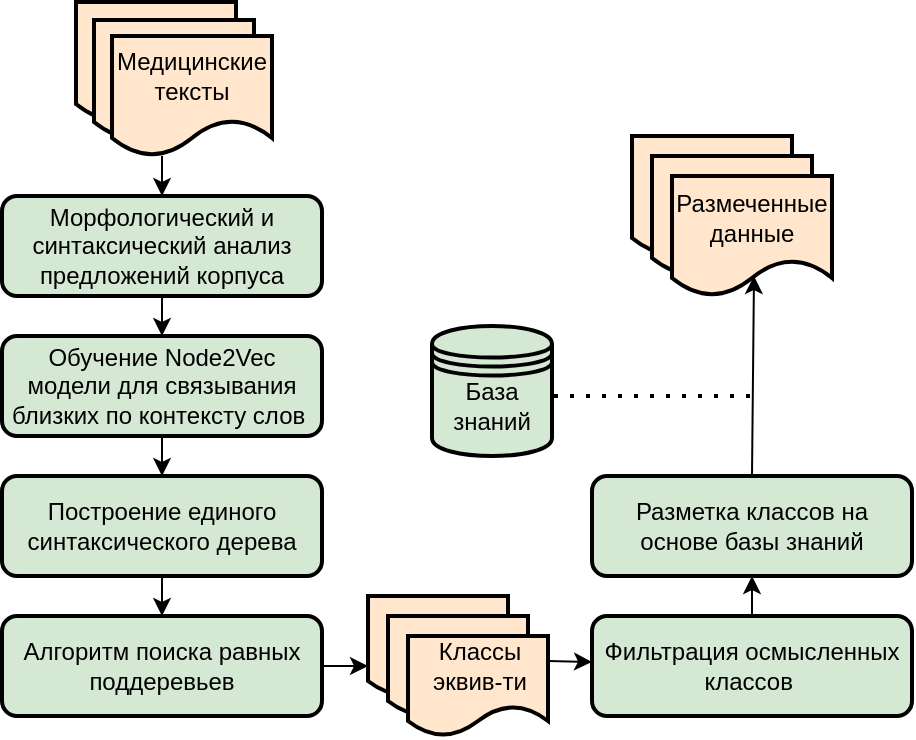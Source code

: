 <mxfile version="14.4.3" type="github"><diagram id="hcwDwXy5QCsGlk4QCSgH" name="Page-1"><mxGraphModel dx="1422" dy="771" grid="0" gridSize="10" guides="1" tooltips="1" connect="1" arrows="1" fold="1" page="1" pageScale="1" pageWidth="850" pageHeight="1100" background="#FFFFFF" math="0" shadow="0"><root><mxCell id="0"/><mxCell id="1" parent="0"/><mxCell id="S_BIkP1LiVGKY7Be4vkn-1" value="Морфологический и синтаксический анализ предложений корпуса" style="rounded=1;whiteSpace=wrap;html=1;fillColor=#d5e8d4;strokeWidth=2;" vertex="1" parent="1"><mxGeometry x="195" y="230" width="160" height="50" as="geometry"/></mxCell><mxCell id="S_BIkP1LiVGKY7Be4vkn-3" value="Обучение Node2Vec модели для связывания близких по контексту слов&amp;nbsp;" style="rounded=1;whiteSpace=wrap;html=1;fillColor=#d5e8d4;strokeWidth=2;" vertex="1" parent="1"><mxGeometry x="195" y="300" width="160" height="50" as="geometry"/></mxCell><mxCell id="S_BIkP1LiVGKY7Be4vkn-4" value="Построение единого синтаксического дерева" style="rounded=1;whiteSpace=wrap;html=1;fillColor=#d5e8d4;strokeWidth=2;" vertex="1" parent="1"><mxGeometry x="195" y="370" width="160" height="50" as="geometry"/></mxCell><mxCell id="S_BIkP1LiVGKY7Be4vkn-20" style="edgeStyle=orthogonalEdgeStyle;rounded=0;orthogonalLoop=1;jettySize=auto;html=1;exitX=0.5;exitY=1;exitDx=0;exitDy=0;exitPerimeter=0;" edge="1" parent="1"><mxGeometry relative="1" as="geometry"><mxPoint x="275" y="230" as="targetPoint"/><mxPoint x="275" y="210" as="sourcePoint"/></mxGeometry></mxCell><mxCell id="S_BIkP1LiVGKY7Be4vkn-28" style="edgeStyle=orthogonalEdgeStyle;rounded=0;orthogonalLoop=1;jettySize=auto;html=1;exitX=0.5;exitY=1;exitDx=0;exitDy=0;" edge="1" parent="1" source="S_BIkP1LiVGKY7Be4vkn-1"><mxGeometry relative="1" as="geometry"><mxPoint x="275" y="300" as="targetPoint"/><mxPoint x="285" y="220" as="sourcePoint"/></mxGeometry></mxCell><mxCell id="S_BIkP1LiVGKY7Be4vkn-30" value="" style="endArrow=classic;html=1;exitX=0.5;exitY=1;exitDx=0;exitDy=0;entryX=0.5;entryY=0;entryDx=0;entryDy=0;" edge="1" parent="1" source="S_BIkP1LiVGKY7Be4vkn-3" target="S_BIkP1LiVGKY7Be4vkn-4"><mxGeometry width="50" height="50" relative="1" as="geometry"><mxPoint x="690" y="400" as="sourcePoint"/><mxPoint x="740" y="350" as="targetPoint"/></mxGeometry></mxCell><mxCell id="S_BIkP1LiVGKY7Be4vkn-31" value="Алгоритм поиска равных поддеревьев" style="rounded=1;whiteSpace=wrap;html=1;fillColor=#d5e8d4;strokeWidth=2;" vertex="1" parent="1"><mxGeometry x="195" y="440" width="160" height="50" as="geometry"/></mxCell><mxCell id="S_BIkP1LiVGKY7Be4vkn-34" value="" style="shape=document;whiteSpace=wrap;html=1;boundedLbl=1;fillColor=#ffe6cc;perimeterSpacing=4;strokeWidth=2;" vertex="1" parent="1"><mxGeometry x="232" y="133" width="80" height="60" as="geometry"/></mxCell><mxCell id="S_BIkP1LiVGKY7Be4vkn-35" value="" style="shape=document;whiteSpace=wrap;html=1;boundedLbl=1;fillColor=#ffe6cc;perimeterSpacing=4;strokeWidth=2;" vertex="1" parent="1"><mxGeometry x="241" y="142" width="80" height="60" as="geometry"/></mxCell><mxCell id="S_BIkP1LiVGKY7Be4vkn-36" value="" style="shape=document;whiteSpace=wrap;html=1;boundedLbl=1;fillColor=#ffe6cc;perimeterSpacing=4;strokeWidth=2;" vertex="1" parent="1"><mxGeometry x="250" y="150" width="80" height="60" as="geometry"/></mxCell><mxCell id="S_BIkP1LiVGKY7Be4vkn-39" value="" style="endArrow=classic;html=1;exitX=0.5;exitY=1;exitDx=0;exitDy=0;entryX=0.5;entryY=0;entryDx=0;entryDy=0;" edge="1" parent="1" source="S_BIkP1LiVGKY7Be4vkn-4" target="S_BIkP1LiVGKY7Be4vkn-31"><mxGeometry width="50" height="50" relative="1" as="geometry"><mxPoint x="690" y="400" as="sourcePoint"/><mxPoint x="740" y="350" as="targetPoint"/></mxGeometry></mxCell><mxCell id="S_BIkP1LiVGKY7Be4vkn-40" value="" style="endArrow=classic;html=1;exitX=1;exitY=0.5;exitDx=0;exitDy=0;" edge="1" parent="1" source="S_BIkP1LiVGKY7Be4vkn-31"><mxGeometry width="50" height="50" relative="1" as="geometry"><mxPoint x="353" y="455" as="sourcePoint"/><mxPoint x="378" y="465" as="targetPoint"/></mxGeometry></mxCell><mxCell id="S_BIkP1LiVGKY7Be4vkn-41" value="" style="shape=document;whiteSpace=wrap;html=1;boundedLbl=1;strokeWidth=2;fillColor=#ffe6cc;" vertex="1" parent="1"><mxGeometry x="378" y="430" width="70" height="50" as="geometry"/></mxCell><mxCell id="S_BIkP1LiVGKY7Be4vkn-42" value="" style="shape=document;whiteSpace=wrap;html=1;boundedLbl=1;strokeWidth=2;fillColor=#ffe6cc;" vertex="1" parent="1"><mxGeometry x="388" y="440" width="70" height="50" as="geometry"/></mxCell><mxCell id="S_BIkP1LiVGKY7Be4vkn-43" value="" style="shape=document;whiteSpace=wrap;html=1;boundedLbl=1;strokeWidth=2;fillColor=#ffe6cc;" vertex="1" parent="1"><mxGeometry x="398" y="450" width="70" height="50" as="geometry"/></mxCell><mxCell id="S_BIkP1LiVGKY7Be4vkn-44" value="" style="endArrow=classic;html=1;exitX=1;exitY=0.25;exitDx=0;exitDy=0;" edge="1" parent="1" source="S_BIkP1LiVGKY7Be4vkn-43"><mxGeometry width="50" height="50" relative="1" as="geometry"><mxPoint x="688" y="390" as="sourcePoint"/><mxPoint x="490" y="463" as="targetPoint"/></mxGeometry></mxCell><mxCell id="S_BIkP1LiVGKY7Be4vkn-46" value="Фильтрация осмысленных&lt;br&gt;классов&amp;nbsp;" style="rounded=1;whiteSpace=wrap;html=1;fillColor=#d5e8d4;strokeWidth=2;" vertex="1" parent="1"><mxGeometry x="490" y="440" width="160" height="50" as="geometry"/></mxCell><mxCell id="S_BIkP1LiVGKY7Be4vkn-47" value="Классы &lt;br&gt;эквив-ти" style="text;html=1;strokeColor=none;fillColor=none;align=center;verticalAlign=middle;whiteSpace=wrap;rounded=0;" vertex="1" parent="1"><mxGeometry x="400" y="450" width="68" height="30" as="geometry"/></mxCell><mxCell id="S_BIkP1LiVGKY7Be4vkn-48" value="&amp;nbsp;Медицинские&amp;nbsp;&lt;br&gt;тексты" style="text;html=1;strokeColor=none;fillColor=none;align=center;verticalAlign=middle;whiteSpace=wrap;rounded=0;" vertex="1" parent="1"><mxGeometry x="270" y="160" width="40" height="20" as="geometry"/></mxCell><mxCell id="S_BIkP1LiVGKY7Be4vkn-51" value="" style="endArrow=classic;html=1;exitX=0.5;exitY=0;exitDx=0;exitDy=0;" edge="1" parent="1" source="S_BIkP1LiVGKY7Be4vkn-46"><mxGeometry width="50" height="50" relative="1" as="geometry"><mxPoint x="690" y="380" as="sourcePoint"/><mxPoint x="570" y="420" as="targetPoint"/></mxGeometry></mxCell><mxCell id="S_BIkP1LiVGKY7Be4vkn-53" value="Разметка классов на основе базы знаний" style="rounded=1;whiteSpace=wrap;html=1;fillColor=#d5e8d4;strokeWidth=2;" vertex="1" parent="1"><mxGeometry x="490" y="370" width="160" height="50" as="geometry"/></mxCell><mxCell id="S_BIkP1LiVGKY7Be4vkn-57" value="" style="shape=document;whiteSpace=wrap;html=1;boundedLbl=1;fillColor=#ffe6cc;perimeterSpacing=4;strokeWidth=2;" vertex="1" parent="1"><mxGeometry x="510" y="200" width="80" height="60" as="geometry"/></mxCell><mxCell id="S_BIkP1LiVGKY7Be4vkn-58" value="" style="shape=document;whiteSpace=wrap;html=1;boundedLbl=1;fillColor=#ffe6cc;perimeterSpacing=4;strokeWidth=2;" vertex="1" parent="1"><mxGeometry x="520" y="210" width="80" height="60" as="geometry"/></mxCell><mxCell id="S_BIkP1LiVGKY7Be4vkn-59" value="&amp;nbsp;Размеченные&amp;nbsp;&lt;br&gt;данные" style="shape=document;whiteSpace=wrap;html=1;boundedLbl=1;fillColor=#ffe6cc;perimeterSpacing=4;strokeWidth=2;" vertex="1" parent="1"><mxGeometry x="530" y="220" width="80" height="60" as="geometry"/></mxCell><mxCell id="S_BIkP1LiVGKY7Be4vkn-62" value="" style="endArrow=classic;html=1;exitX=0.5;exitY=0;exitDx=0;exitDy=0;" edge="1" parent="1" source="S_BIkP1LiVGKY7Be4vkn-53"><mxGeometry width="50" height="50" relative="1" as="geometry"><mxPoint x="690" y="380" as="sourcePoint"/><mxPoint x="571" y="270" as="targetPoint"/></mxGeometry></mxCell><mxCell id="S_BIkP1LiVGKY7Be4vkn-63" value="" style="shape=datastore;whiteSpace=wrap;html=1;strokeWidth=2;fillColor=#d5e8d4;" vertex="1" parent="1"><mxGeometry x="410" y="295" width="60" height="65" as="geometry"/></mxCell><mxCell id="S_BIkP1LiVGKY7Be4vkn-64" value="" style="endArrow=none;dashed=1;html=1;dashPattern=1 3;strokeWidth=2;" edge="1" parent="1"><mxGeometry width="50" height="50" relative="1" as="geometry"><mxPoint x="471" y="330" as="sourcePoint"/><mxPoint x="570" y="330" as="targetPoint"/></mxGeometry></mxCell><mxCell id="S_BIkP1LiVGKY7Be4vkn-65" value="База знаний" style="text;html=1;strokeColor=none;fillColor=none;align=center;verticalAlign=middle;whiteSpace=wrap;rounded=0;" vertex="1" parent="1"><mxGeometry x="415" y="320" width="50" height="30" as="geometry"/></mxCell></root></mxGraphModel></diagram></mxfile>
